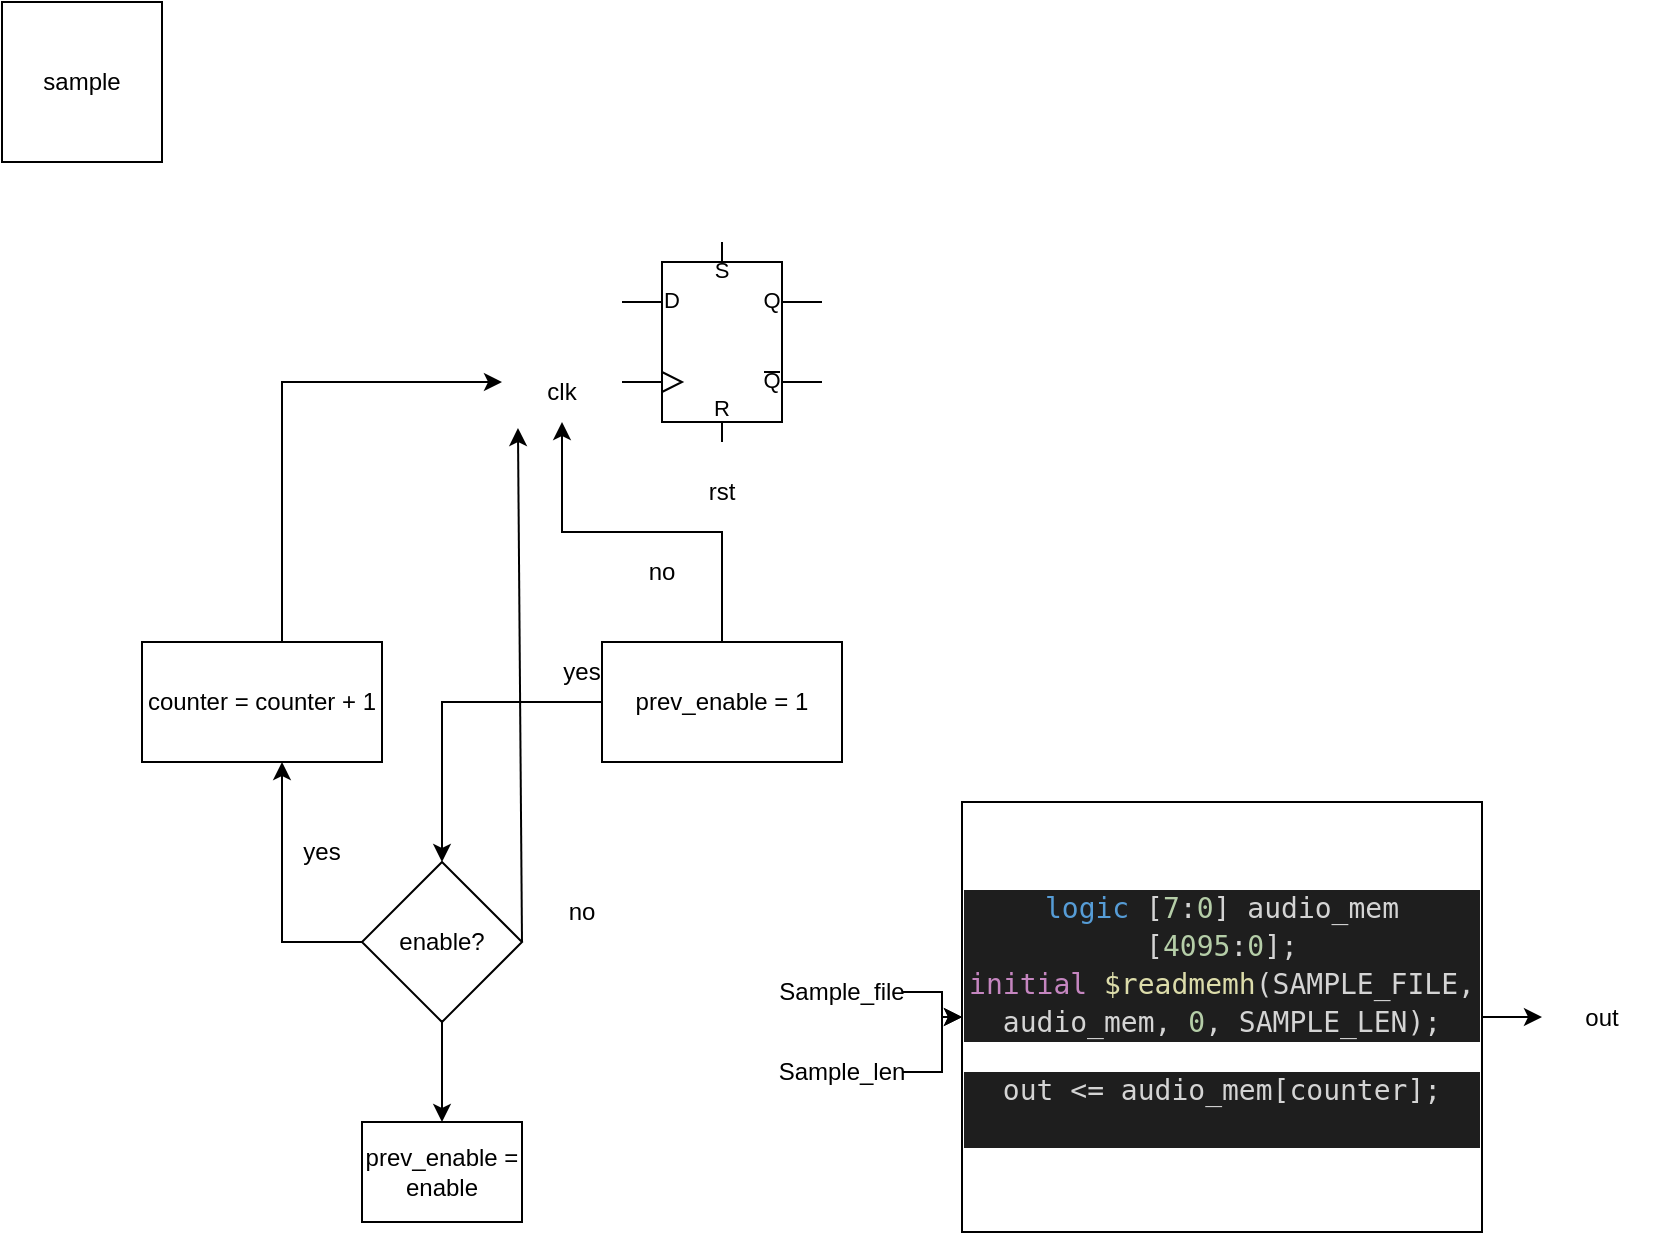 <mxfile version="21.1.4" type="github">
  <diagram name="Page-1" id="BcCYY3gj11FTohZ3aPDq">
    <mxGraphModel dx="1360" dy="751" grid="1" gridSize="10" guides="1" tooltips="1" connect="1" arrows="1" fold="1" page="1" pageScale="1" pageWidth="850" pageHeight="1100" math="0" shadow="0">
      <root>
        <mxCell id="0" />
        <mxCell id="1" parent="0" />
        <mxCell id="mzFIE9k1Cb8Y-Et-fZ8_-1" value="sample" style="whiteSpace=wrap;html=1;aspect=fixed;" vertex="1" parent="1">
          <mxGeometry x="50" y="40" width="80" height="80" as="geometry" />
        </mxCell>
        <mxCell id="mzFIE9k1Cb8Y-Et-fZ8_-4" value="" style="verticalLabelPosition=bottom;shadow=0;dashed=0;align=center;html=1;verticalAlign=top;shape=mxgraph.electrical.logic_gates.d_type_rs_flip-flop;" vertex="1" parent="1">
          <mxGeometry x="360" y="160" width="100" height="100" as="geometry" />
        </mxCell>
        <mxCell id="mzFIE9k1Cb8Y-Et-fZ8_-5" value="rst" style="text;html=1;strokeColor=none;fillColor=none;align=center;verticalAlign=middle;whiteSpace=wrap;rounded=0;" vertex="1" parent="1">
          <mxGeometry x="380" y="270" width="60" height="30" as="geometry" />
        </mxCell>
        <mxCell id="mzFIE9k1Cb8Y-Et-fZ8_-6" value="&lt;div&gt;clk&lt;/div&gt;" style="text;html=1;strokeColor=none;fillColor=none;align=center;verticalAlign=middle;whiteSpace=wrap;rounded=0;" vertex="1" parent="1">
          <mxGeometry x="300" y="220" width="60" height="30" as="geometry" />
        </mxCell>
        <mxCell id="mzFIE9k1Cb8Y-Et-fZ8_-13" style="edgeStyle=orthogonalEdgeStyle;rounded=0;orthogonalLoop=1;jettySize=auto;html=1;entryX=0.5;entryY=0;entryDx=0;entryDy=0;" edge="1" parent="1" source="mzFIE9k1Cb8Y-Et-fZ8_-10" target="mzFIE9k1Cb8Y-Et-fZ8_-12">
          <mxGeometry relative="1" as="geometry" />
        </mxCell>
        <mxCell id="mzFIE9k1Cb8Y-Et-fZ8_-14" style="edgeStyle=orthogonalEdgeStyle;rounded=0;orthogonalLoop=1;jettySize=auto;html=1;entryX=0.5;entryY=1;entryDx=0;entryDy=0;" edge="1" parent="1" source="mzFIE9k1Cb8Y-Et-fZ8_-10" target="mzFIE9k1Cb8Y-Et-fZ8_-6">
          <mxGeometry relative="1" as="geometry" />
        </mxCell>
        <mxCell id="mzFIE9k1Cb8Y-Et-fZ8_-10" value="&lt;div&gt;prev_enable = 1&lt;br&gt;&lt;/div&gt;" style="rounded=0;whiteSpace=wrap;html=1;" vertex="1" parent="1">
          <mxGeometry x="350" y="360" width="120" height="60" as="geometry" />
        </mxCell>
        <mxCell id="mzFIE9k1Cb8Y-Et-fZ8_-23" style="edgeStyle=orthogonalEdgeStyle;rounded=0;orthogonalLoop=1;jettySize=auto;html=1;entryX=0.5;entryY=0;entryDx=0;entryDy=0;" edge="1" parent="1" source="mzFIE9k1Cb8Y-Et-fZ8_-12" target="mzFIE9k1Cb8Y-Et-fZ8_-22">
          <mxGeometry relative="1" as="geometry" />
        </mxCell>
        <mxCell id="mzFIE9k1Cb8Y-Et-fZ8_-24" style="edgeStyle=orthogonalEdgeStyle;rounded=0;orthogonalLoop=1;jettySize=auto;html=1;" edge="1" parent="1" source="mzFIE9k1Cb8Y-Et-fZ8_-7" target="mzFIE9k1Cb8Y-Et-fZ8_-6">
          <mxGeometry relative="1" as="geometry">
            <Array as="points">
              <mxPoint x="190" y="230" />
            </Array>
          </mxGeometry>
        </mxCell>
        <mxCell id="mzFIE9k1Cb8Y-Et-fZ8_-12" value="enable?" style="rhombus;whiteSpace=wrap;html=1;" vertex="1" parent="1">
          <mxGeometry x="230" y="470" width="80" height="80" as="geometry" />
        </mxCell>
        <mxCell id="mzFIE9k1Cb8Y-Et-fZ8_-15" value="yes" style="text;html=1;strokeColor=none;fillColor=none;align=center;verticalAlign=middle;whiteSpace=wrap;rounded=0;" vertex="1" parent="1">
          <mxGeometry x="310" y="360" width="60" height="30" as="geometry" />
        </mxCell>
        <mxCell id="mzFIE9k1Cb8Y-Et-fZ8_-16" value="no" style="text;html=1;strokeColor=none;fillColor=none;align=center;verticalAlign=middle;whiteSpace=wrap;rounded=0;" vertex="1" parent="1">
          <mxGeometry x="350" y="310" width="60" height="30" as="geometry" />
        </mxCell>
        <mxCell id="mzFIE9k1Cb8Y-Et-fZ8_-17" value="yes" style="text;html=1;strokeColor=none;fillColor=none;align=center;verticalAlign=middle;whiteSpace=wrap;rounded=0;" vertex="1" parent="1">
          <mxGeometry x="180" y="450" width="60" height="30" as="geometry" />
        </mxCell>
        <mxCell id="mzFIE9k1Cb8Y-Et-fZ8_-18" value="no" style="text;html=1;strokeColor=none;fillColor=none;align=center;verticalAlign=middle;whiteSpace=wrap;rounded=0;" vertex="1" parent="1">
          <mxGeometry x="310" y="480" width="60" height="30" as="geometry" />
        </mxCell>
        <mxCell id="mzFIE9k1Cb8Y-Et-fZ8_-20" value="" style="endArrow=classic;html=1;rounded=0;entryX=0.133;entryY=1.1;entryDx=0;entryDy=0;entryPerimeter=0;" edge="1" parent="1" target="mzFIE9k1Cb8Y-Et-fZ8_-6">
          <mxGeometry width="50" height="50" relative="1" as="geometry">
            <mxPoint x="310" y="510" as="sourcePoint" />
            <mxPoint x="380" y="510" as="targetPoint" />
          </mxGeometry>
        </mxCell>
        <mxCell id="mzFIE9k1Cb8Y-Et-fZ8_-22" value="prev_enable = enable" style="rounded=0;whiteSpace=wrap;html=1;" vertex="1" parent="1">
          <mxGeometry x="230" y="600" width="80" height="50" as="geometry" />
        </mxCell>
        <mxCell id="mzFIE9k1Cb8Y-Et-fZ8_-36" style="edgeStyle=orthogonalEdgeStyle;rounded=0;orthogonalLoop=1;jettySize=auto;html=1;" edge="1" parent="1" source="mzFIE9k1Cb8Y-Et-fZ8_-26" target="mzFIE9k1Cb8Y-Et-fZ8_-31">
          <mxGeometry relative="1" as="geometry" />
        </mxCell>
        <mxCell id="mzFIE9k1Cb8Y-Et-fZ8_-26" value="&lt;div style=&quot;color: rgb(212, 212, 212); background-color: rgb(30, 30, 30); font-family: &amp;quot;Droid Sans Mono&amp;quot;, &amp;quot;monospace&amp;quot;, monospace; font-weight: normal; font-size: 14px; line-height: 19px;&quot;&gt;&lt;div&gt;&lt;span style=&quot;color: #569cd6;&quot;&gt;logic&lt;/span&gt;&lt;span style=&quot;color: #d4d4d4;&quot;&gt; [&lt;/span&gt;&lt;span style=&quot;color: #b5cea8;&quot;&gt;7&lt;/span&gt;&lt;span style=&quot;color: #d4d4d4;&quot;&gt;:&lt;/span&gt;&lt;span style=&quot;color: #b5cea8;&quot;&gt;0&lt;/span&gt;&lt;span style=&quot;color: #d4d4d4;&quot;&gt;] audio_mem [&lt;/span&gt;&lt;span style=&quot;color: #b5cea8;&quot;&gt;4095&lt;/span&gt;&lt;span style=&quot;color: #d4d4d4;&quot;&gt;:&lt;/span&gt;&lt;span style=&quot;color: #b5cea8;&quot;&gt;0&lt;/span&gt;&lt;span style=&quot;color: #d4d4d4;&quot;&gt;];&lt;/span&gt;&lt;/div&gt;&lt;div&gt;&lt;span style=&quot;color: #d4d4d4;&quot;&gt;  &lt;/span&gt;&lt;span style=&quot;color: #c586c0;&quot;&gt;initial&lt;/span&gt;&lt;span style=&quot;color: #d4d4d4;&quot;&gt; &lt;/span&gt;&lt;span style=&quot;color: #dcdcaa;&quot;&gt;$readmemh&lt;/span&gt;&lt;span style=&quot;color: #d4d4d4;&quot;&gt;(SAMPLE_FILE, audio_mem, &lt;/span&gt;&lt;span style=&quot;color: #b5cea8;&quot;&gt;0&lt;/span&gt;&lt;span style=&quot;color: #d4d4d4;&quot;&gt;, SAMPLE_LEN);&lt;/span&gt;&lt;/div&gt;&lt;/div&gt;&lt;div&gt;&lt;br&gt;&lt;/div&gt;&lt;div&gt;&lt;div style=&quot;color: rgb(212, 212, 212); background-color: rgb(30, 30, 30); font-family: &amp;quot;Droid Sans Mono&amp;quot;, &amp;quot;monospace&amp;quot;, monospace; font-weight: normal; font-size: 14px; line-height: 19px;&quot;&gt;&lt;div&gt;      out &amp;lt;= audio_mem[counter];&lt;/div&gt;&lt;div&gt;&lt;span style=&quot;color: #d4d4d4;&quot;&gt;&lt;br&gt;&lt;/span&gt;&lt;/div&gt;&lt;/div&gt;&lt;/div&gt;" style="rounded=0;whiteSpace=wrap;html=1;" vertex="1" parent="1">
          <mxGeometry x="530" y="440" width="260" height="215" as="geometry" />
        </mxCell>
        <mxCell id="mzFIE9k1Cb8Y-Et-fZ8_-32" style="edgeStyle=orthogonalEdgeStyle;rounded=0;orthogonalLoop=1;jettySize=auto;html=1;" edge="1" parent="1" source="mzFIE9k1Cb8Y-Et-fZ8_-27" target="mzFIE9k1Cb8Y-Et-fZ8_-26">
          <mxGeometry relative="1" as="geometry" />
        </mxCell>
        <mxCell id="mzFIE9k1Cb8Y-Et-fZ8_-27" value="Sample_file" style="text;html=1;strokeColor=none;fillColor=none;align=center;verticalAlign=middle;whiteSpace=wrap;rounded=0;" vertex="1" parent="1">
          <mxGeometry x="440" y="520" width="60" height="30" as="geometry" />
        </mxCell>
        <mxCell id="mzFIE9k1Cb8Y-Et-fZ8_-33" style="edgeStyle=orthogonalEdgeStyle;rounded=0;orthogonalLoop=1;jettySize=auto;html=1;" edge="1" parent="1" source="mzFIE9k1Cb8Y-Et-fZ8_-28" target="mzFIE9k1Cb8Y-Et-fZ8_-26">
          <mxGeometry relative="1" as="geometry" />
        </mxCell>
        <mxCell id="mzFIE9k1Cb8Y-Et-fZ8_-28" value="Sample_len" style="text;html=1;strokeColor=none;fillColor=none;align=center;verticalAlign=middle;whiteSpace=wrap;rounded=0;" vertex="1" parent="1">
          <mxGeometry x="440" y="560" width="60" height="30" as="geometry" />
        </mxCell>
        <mxCell id="mzFIE9k1Cb8Y-Et-fZ8_-31" value="out" style="text;html=1;strokeColor=none;fillColor=none;align=center;verticalAlign=middle;whiteSpace=wrap;rounded=0;" vertex="1" parent="1">
          <mxGeometry x="820" y="532.5" width="60" height="30" as="geometry" />
        </mxCell>
        <mxCell id="mzFIE9k1Cb8Y-Et-fZ8_-37" value="" style="edgeStyle=orthogonalEdgeStyle;rounded=0;orthogonalLoop=1;jettySize=auto;html=1;" edge="1" parent="1" source="mzFIE9k1Cb8Y-Et-fZ8_-12" target="mzFIE9k1Cb8Y-Et-fZ8_-7">
          <mxGeometry relative="1" as="geometry">
            <mxPoint x="230" y="510" as="sourcePoint" />
            <mxPoint x="300" y="230" as="targetPoint" />
            <Array as="points">
              <mxPoint x="190" y="510" />
            </Array>
          </mxGeometry>
        </mxCell>
        <mxCell id="mzFIE9k1Cb8Y-Et-fZ8_-7" value="counter = counter + 1" style="rounded=0;whiteSpace=wrap;html=1;" vertex="1" parent="1">
          <mxGeometry x="120" y="360" width="120" height="60" as="geometry" />
        </mxCell>
      </root>
    </mxGraphModel>
  </diagram>
</mxfile>
